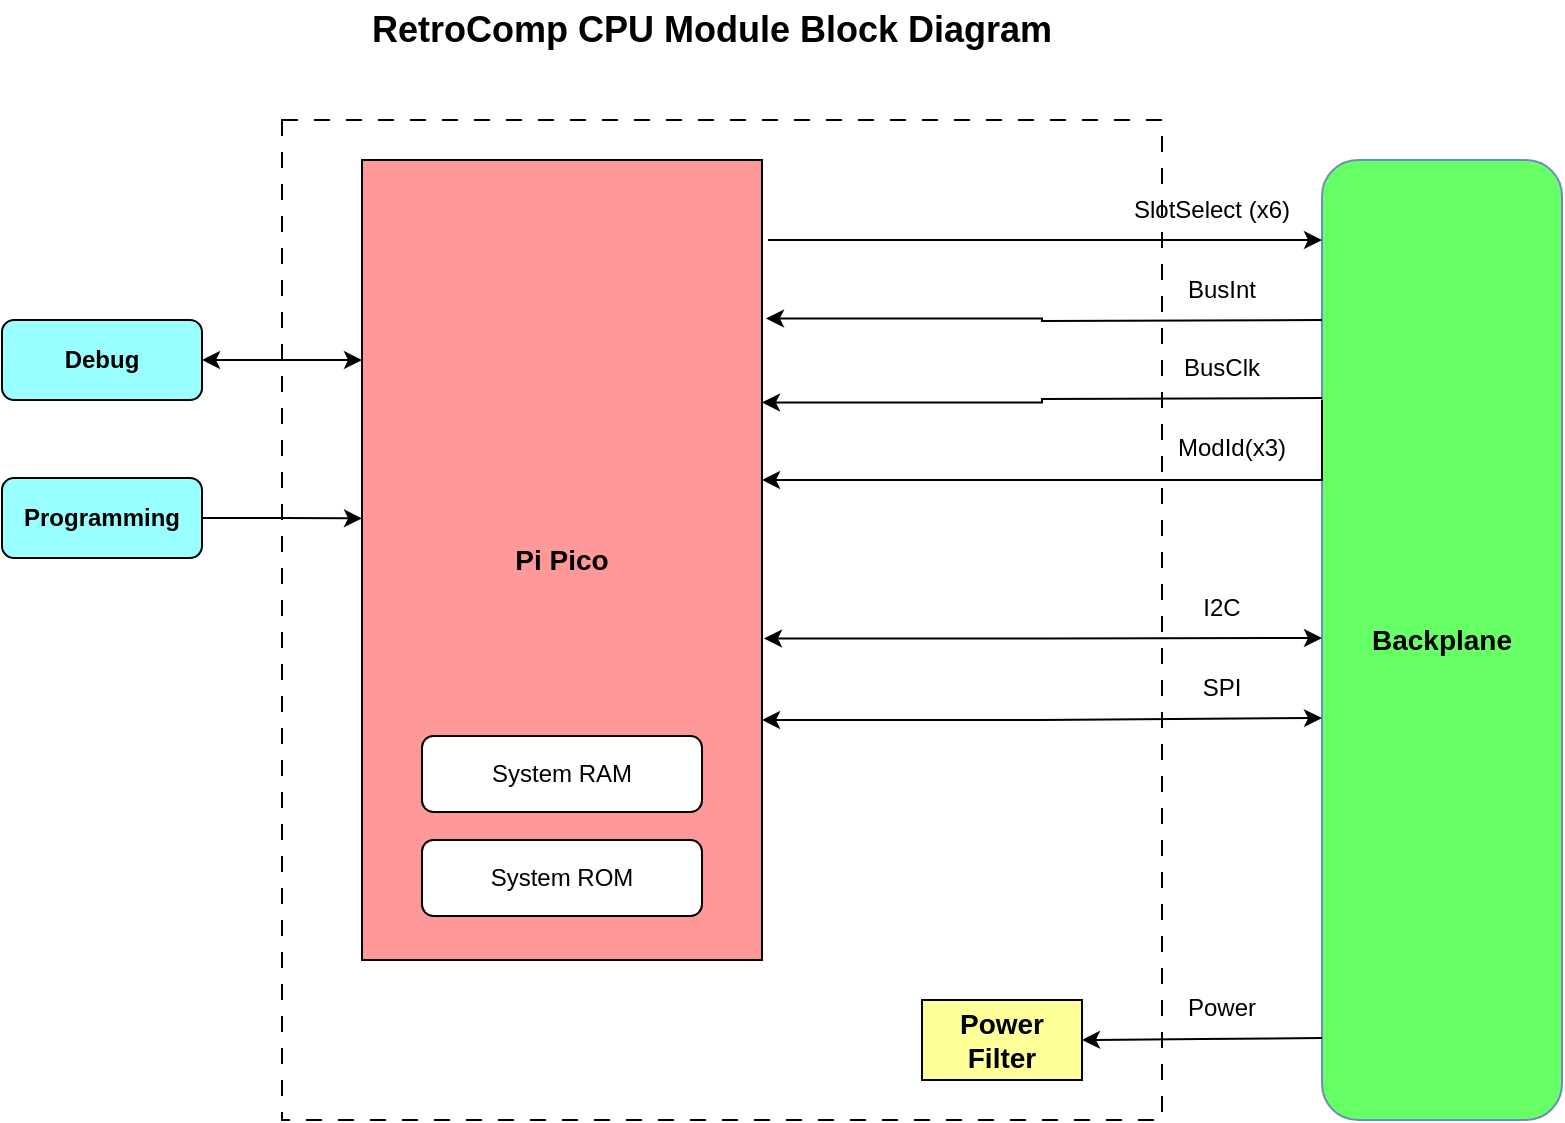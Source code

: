 <mxfile version="28.0.6">
  <diagram id="gKfQR6QMqfabCFEobmAz" name="Page-1">
    <mxGraphModel dx="995" dy="726" grid="1" gridSize="10" guides="1" tooltips="1" connect="1" arrows="1" fold="1" page="1" pageScale="1" pageWidth="1100" pageHeight="850" math="0" shadow="0">
      <root>
        <mxCell id="0" />
        <mxCell id="1" parent="0" />
        <mxCell id="zYWQm6FeYK7ZvlCrXuv9-24" value="" style="rounded=0;whiteSpace=wrap;html=1;dashed=1;dashPattern=8 8;" parent="1" vertex="1">
          <mxGeometry x="280" y="140" width="440" height="500" as="geometry" />
        </mxCell>
        <mxCell id="XGa5Y8sCl0DmdLY9kct8-3" value="&lt;b&gt;&lt;font style=&quot;font-size: 14px;&quot;&gt;Backplane&lt;/font&gt;&lt;/b&gt;" style="rounded=1;whiteSpace=wrap;html=1;fillColor=#66FF66;strokeColor=#6c8ebf;" parent="1" vertex="1">
          <mxGeometry x="800" y="160" width="120" height="480" as="geometry" />
        </mxCell>
        <mxCell id="zYWQm6FeYK7ZvlCrXuv9-20" style="edgeStyle=orthogonalEdgeStyle;rounded=0;orthogonalLoop=1;jettySize=auto;html=1;exitX=1;exitY=0.5;exitDx=0;exitDy=0;entryX=0;entryY=0.25;entryDx=0;entryDy=0;startArrow=classic;startFill=1;" parent="1" source="XGa5Y8sCl0DmdLY9kct8-4" target="XGa5Y8sCl0DmdLY9kct8-5" edge="1">
          <mxGeometry relative="1" as="geometry" />
        </mxCell>
        <mxCell id="XGa5Y8sCl0DmdLY9kct8-4" value="&lt;b&gt;Debug&lt;/b&gt;" style="rounded=1;whiteSpace=wrap;html=1;fillColor=#99FFFF;" parent="1" vertex="1">
          <mxGeometry x="140" y="240" width="100" height="40" as="geometry" />
        </mxCell>
        <mxCell id="XGa5Y8sCl0DmdLY9kct8-5" value="&lt;b&gt;&lt;font style=&quot;font-size: 14px;&quot;&gt;Pi Pico&lt;/font&gt;&lt;/b&gt;" style="rounded=0;whiteSpace=wrap;html=1;fillColor=#FF9999;" parent="1" vertex="1">
          <mxGeometry x="320" y="160" width="200" height="400" as="geometry" />
        </mxCell>
        <mxCell id="XGa5Y8sCl0DmdLY9kct8-6" value="&lt;span style=&quot;font-size: 14px;&quot;&gt;&lt;b&gt;Power&lt;/b&gt;&lt;/span&gt;&lt;div&gt;&lt;span style=&quot;font-size: 14px;&quot;&gt;&lt;b&gt;Filter&lt;/b&gt;&lt;/span&gt;&lt;/div&gt;" style="rounded=0;whiteSpace=wrap;html=1;fillColor=#FFFF99;" parent="1" vertex="1">
          <mxGeometry x="600" y="580" width="80" height="40" as="geometry" />
        </mxCell>
        <mxCell id="CG7hZ_wFSSS8GAl2Qvh1-33" value="&lt;b&gt;&lt;font style=&quot;font-size: 18px;&quot;&gt;RetroComp CPU Module Block Diagram&lt;/font&gt;&lt;/b&gt;" style="text;html=1;align=center;verticalAlign=middle;whiteSpace=wrap;rounded=0;" parent="1" vertex="1">
          <mxGeometry x="320" y="80" width="350" height="30" as="geometry" />
        </mxCell>
        <mxCell id="zYWQm6FeYK7ZvlCrXuv9-3" style="edgeStyle=orthogonalEdgeStyle;rounded=0;orthogonalLoop=1;jettySize=auto;html=1;exitX=1;exitY=0.7;exitDx=0;exitDy=0;entryX=0;entryY=0.75;entryDx=0;entryDy=0;startArrow=classic;startFill=1;exitPerimeter=0;" parent="1" edge="1" source="XGa5Y8sCl0DmdLY9kct8-5">
          <mxGeometry relative="1" as="geometry">
            <mxPoint x="720" y="439" as="sourcePoint" />
            <mxPoint x="800" y="439" as="targetPoint" />
          </mxGeometry>
        </mxCell>
        <mxCell id="zYWQm6FeYK7ZvlCrXuv9-4" value="SPI" style="text;html=1;align=center;verticalAlign=middle;whiteSpace=wrap;rounded=0;" parent="1" vertex="1">
          <mxGeometry x="720" y="409" width="60" height="30" as="geometry" />
        </mxCell>
        <mxCell id="zYWQm6FeYK7ZvlCrXuv9-5" style="edgeStyle=orthogonalEdgeStyle;rounded=0;orthogonalLoop=1;jettySize=auto;html=1;exitX=1.005;exitY=0.598;exitDx=0;exitDy=0;entryX=0;entryY=0.75;entryDx=0;entryDy=0;startArrow=classic;startFill=1;exitPerimeter=0;" parent="1" edge="1" source="XGa5Y8sCl0DmdLY9kct8-5">
          <mxGeometry relative="1" as="geometry">
            <mxPoint x="720" y="399" as="sourcePoint" />
            <mxPoint x="800" y="399" as="targetPoint" />
          </mxGeometry>
        </mxCell>
        <mxCell id="zYWQm6FeYK7ZvlCrXuv9-6" value="I2C" style="text;html=1;align=center;verticalAlign=middle;whiteSpace=wrap;rounded=0;" parent="1" vertex="1">
          <mxGeometry x="720" y="369" width="60" height="30" as="geometry" />
        </mxCell>
        <mxCell id="zYWQm6FeYK7ZvlCrXuv9-9" style="edgeStyle=orthogonalEdgeStyle;rounded=0;orthogonalLoop=1;jettySize=auto;html=1;exitX=1.01;exitY=0.198;exitDx=0;exitDy=0;entryX=0;entryY=0.75;entryDx=0;entryDy=0;exitPerimeter=0;startArrow=classic;startFill=1;endArrow=none;endFill=0;" parent="1" source="XGa5Y8sCl0DmdLY9kct8-5" edge="1">
          <mxGeometry relative="1" as="geometry">
            <mxPoint x="720" y="240" as="sourcePoint" />
            <mxPoint x="800" y="240" as="targetPoint" />
          </mxGeometry>
        </mxCell>
        <mxCell id="zYWQm6FeYK7ZvlCrXuv9-10" value="BusInt" style="text;html=1;align=center;verticalAlign=middle;whiteSpace=wrap;rounded=0;" parent="1" vertex="1">
          <mxGeometry x="720" y="210" width="60" height="30" as="geometry" />
        </mxCell>
        <mxCell id="zYWQm6FeYK7ZvlCrXuv9-11" style="edgeStyle=orthogonalEdgeStyle;rounded=0;orthogonalLoop=1;jettySize=auto;html=1;exitX=1;exitY=0.75;exitDx=0;exitDy=0;entryX=1;entryY=0.303;entryDx=0;entryDy=0;entryPerimeter=0;" parent="1" target="XGa5Y8sCl0DmdLY9kct8-5" edge="1">
          <mxGeometry relative="1" as="geometry">
            <mxPoint x="800" y="279" as="sourcePoint" />
            <mxPoint x="720" y="279" as="targetPoint" />
          </mxGeometry>
        </mxCell>
        <mxCell id="zYWQm6FeYK7ZvlCrXuv9-12" value="BusClk" style="text;html=1;align=center;verticalAlign=middle;whiteSpace=wrap;rounded=0;" parent="1" vertex="1">
          <mxGeometry x="720" y="249" width="60" height="30" as="geometry" />
        </mxCell>
        <mxCell id="zYWQm6FeYK7ZvlCrXuv9-13" style="edgeStyle=orthogonalEdgeStyle;rounded=0;orthogonalLoop=1;jettySize=auto;html=1;exitX=1;exitY=0.75;exitDx=0;exitDy=0;entryX=1;entryY=0.5;entryDx=0;entryDy=0;" parent="1" target="XGa5Y8sCl0DmdLY9kct8-6" edge="1">
          <mxGeometry relative="1" as="geometry">
            <mxPoint x="800" y="599" as="sourcePoint" />
            <mxPoint x="720" y="599" as="targetPoint" />
          </mxGeometry>
        </mxCell>
        <mxCell id="zYWQm6FeYK7ZvlCrXuv9-14" value="Power" style="text;html=1;align=center;verticalAlign=middle;whiteSpace=wrap;rounded=0;" parent="1" vertex="1">
          <mxGeometry x="720" y="569" width="60" height="30" as="geometry" />
        </mxCell>
        <mxCell id="zYWQm6FeYK7ZvlCrXuv9-17" value="&lt;b&gt;Programming&lt;/b&gt;" style="rounded=1;whiteSpace=wrap;html=1;fillColor=#99FFFF;" parent="1" vertex="1">
          <mxGeometry x="140" y="319" width="100" height="40" as="geometry" />
        </mxCell>
        <mxCell id="zYWQm6FeYK7ZvlCrXuv9-18" style="edgeStyle=orthogonalEdgeStyle;rounded=0;orthogonalLoop=1;jettySize=auto;html=1;exitX=1;exitY=0.5;exitDx=0;exitDy=0;entryX=0;entryY=0.448;entryDx=0;entryDy=0;entryPerimeter=0;" parent="1" source="zYWQm6FeYK7ZvlCrXuv9-17" target="XGa5Y8sCl0DmdLY9kct8-5" edge="1">
          <mxGeometry relative="1" as="geometry" />
        </mxCell>
        <mxCell id="zYWQm6FeYK7ZvlCrXuv9-22" style="edgeStyle=orthogonalEdgeStyle;rounded=0;orthogonalLoop=1;jettySize=auto;html=1;exitX=1.015;exitY=0.1;exitDx=0;exitDy=0;entryX=0;entryY=0.75;entryDx=0;entryDy=0;exitPerimeter=0;" parent="1" source="XGa5Y8sCl0DmdLY9kct8-5" edge="1">
          <mxGeometry relative="1" as="geometry">
            <mxPoint x="720" y="200" as="sourcePoint" />
            <mxPoint x="800" y="200" as="targetPoint" />
          </mxGeometry>
        </mxCell>
        <mxCell id="zYWQm6FeYK7ZvlCrXuv9-23" value="SlotSelect (x6)" style="text;html=1;align=center;verticalAlign=middle;whiteSpace=wrap;rounded=0;" parent="1" vertex="1">
          <mxGeometry x="690" y="170" width="110" height="30" as="geometry" />
        </mxCell>
        <mxCell id="LA2ENfRMjuDcyfWbg0MO-1" value="" style="rounded=1;whiteSpace=wrap;html=1;" parent="1" vertex="1">
          <mxGeometry x="350" y="500" width="140" height="38" as="geometry" />
        </mxCell>
        <mxCell id="LA2ENfRMjuDcyfWbg0MO-2" value="System ROM" style="text;html=1;align=center;verticalAlign=middle;whiteSpace=wrap;rounded=0;" parent="1" vertex="1">
          <mxGeometry x="370" y="504" width="100" height="30" as="geometry" />
        </mxCell>
        <mxCell id="LA2ENfRMjuDcyfWbg0MO-3" value="" style="rounded=1;whiteSpace=wrap;html=1;" parent="1" vertex="1">
          <mxGeometry x="350" y="448" width="140" height="38" as="geometry" />
        </mxCell>
        <mxCell id="LA2ENfRMjuDcyfWbg0MO-4" value="System RAM" style="text;html=1;align=center;verticalAlign=middle;whiteSpace=wrap;rounded=0;" parent="1" vertex="1">
          <mxGeometry x="370" y="452" width="100" height="30" as="geometry" />
        </mxCell>
        <mxCell id="4NSqAL3VwVdlQ80FNWPn-1" style="edgeStyle=orthogonalEdgeStyle;rounded=0;orthogonalLoop=1;jettySize=auto;html=1;exitX=0;exitY=0.25;exitDx=0;exitDy=0;entryX=1;entryY=0.4;entryDx=0;entryDy=0;entryPerimeter=0;" edge="1" parent="1" source="XGa5Y8sCl0DmdLY9kct8-3" target="XGa5Y8sCl0DmdLY9kct8-5">
          <mxGeometry relative="1" as="geometry">
            <Array as="points">
              <mxPoint x="800" y="320" />
            </Array>
          </mxGeometry>
        </mxCell>
        <mxCell id="4NSqAL3VwVdlQ80FNWPn-2" value="ModId(x3)" style="text;html=1;align=center;verticalAlign=middle;whiteSpace=wrap;rounded=0;" vertex="1" parent="1">
          <mxGeometry x="700" y="289" width="110" height="30" as="geometry" />
        </mxCell>
      </root>
    </mxGraphModel>
  </diagram>
</mxfile>
